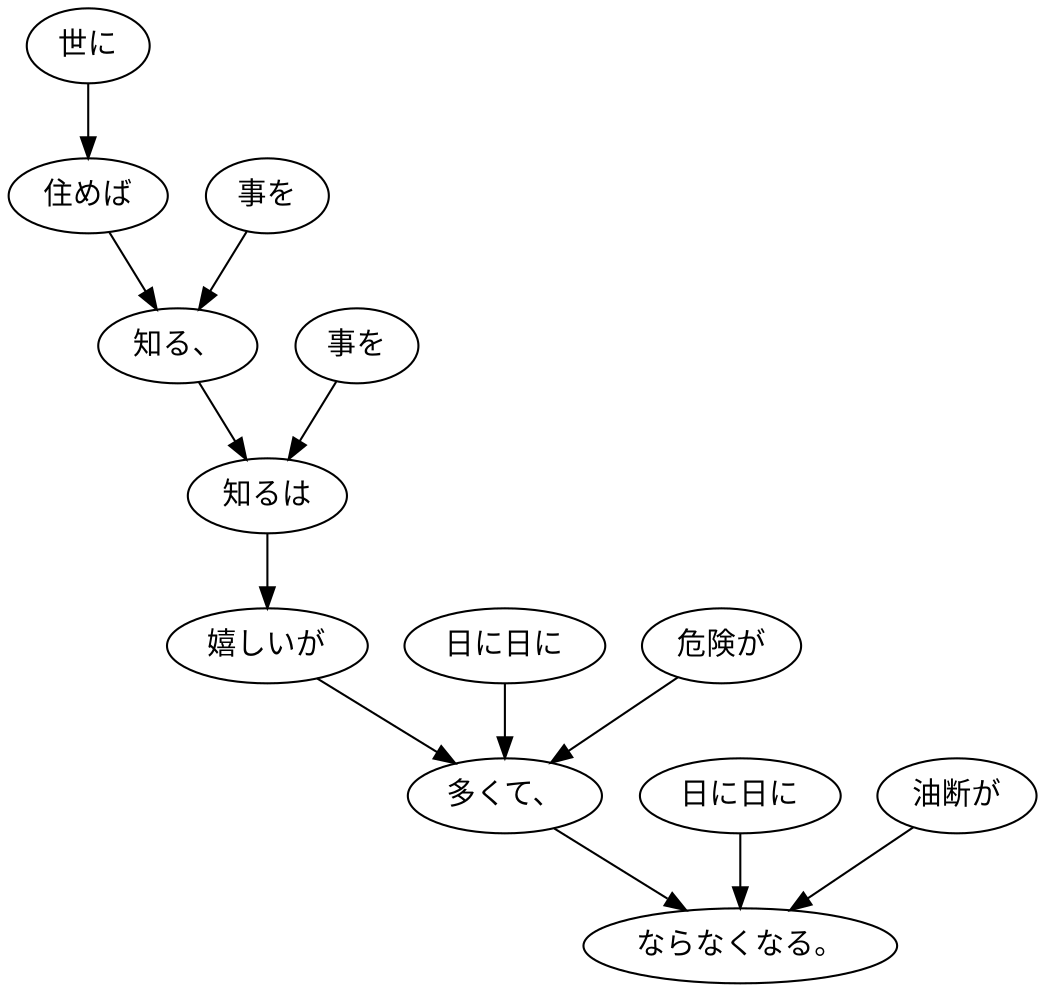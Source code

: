 digraph graph3073 {
	node0 [label="世に"];
	node1 [label="住めば"];
	node2 [label="事を"];
	node3 [label="知る、"];
	node4 [label="事を"];
	node5 [label="知るは"];
	node6 [label="嬉しいが"];
	node7 [label="日に日に"];
	node8 [label="危険が"];
	node9 [label="多くて、"];
	node10 [label="日に日に"];
	node11 [label="油断が"];
	node12 [label="ならなくなる。"];
	node0 -> node1;
	node1 -> node3;
	node2 -> node3;
	node3 -> node5;
	node4 -> node5;
	node5 -> node6;
	node6 -> node9;
	node7 -> node9;
	node8 -> node9;
	node9 -> node12;
	node10 -> node12;
	node11 -> node12;
}
